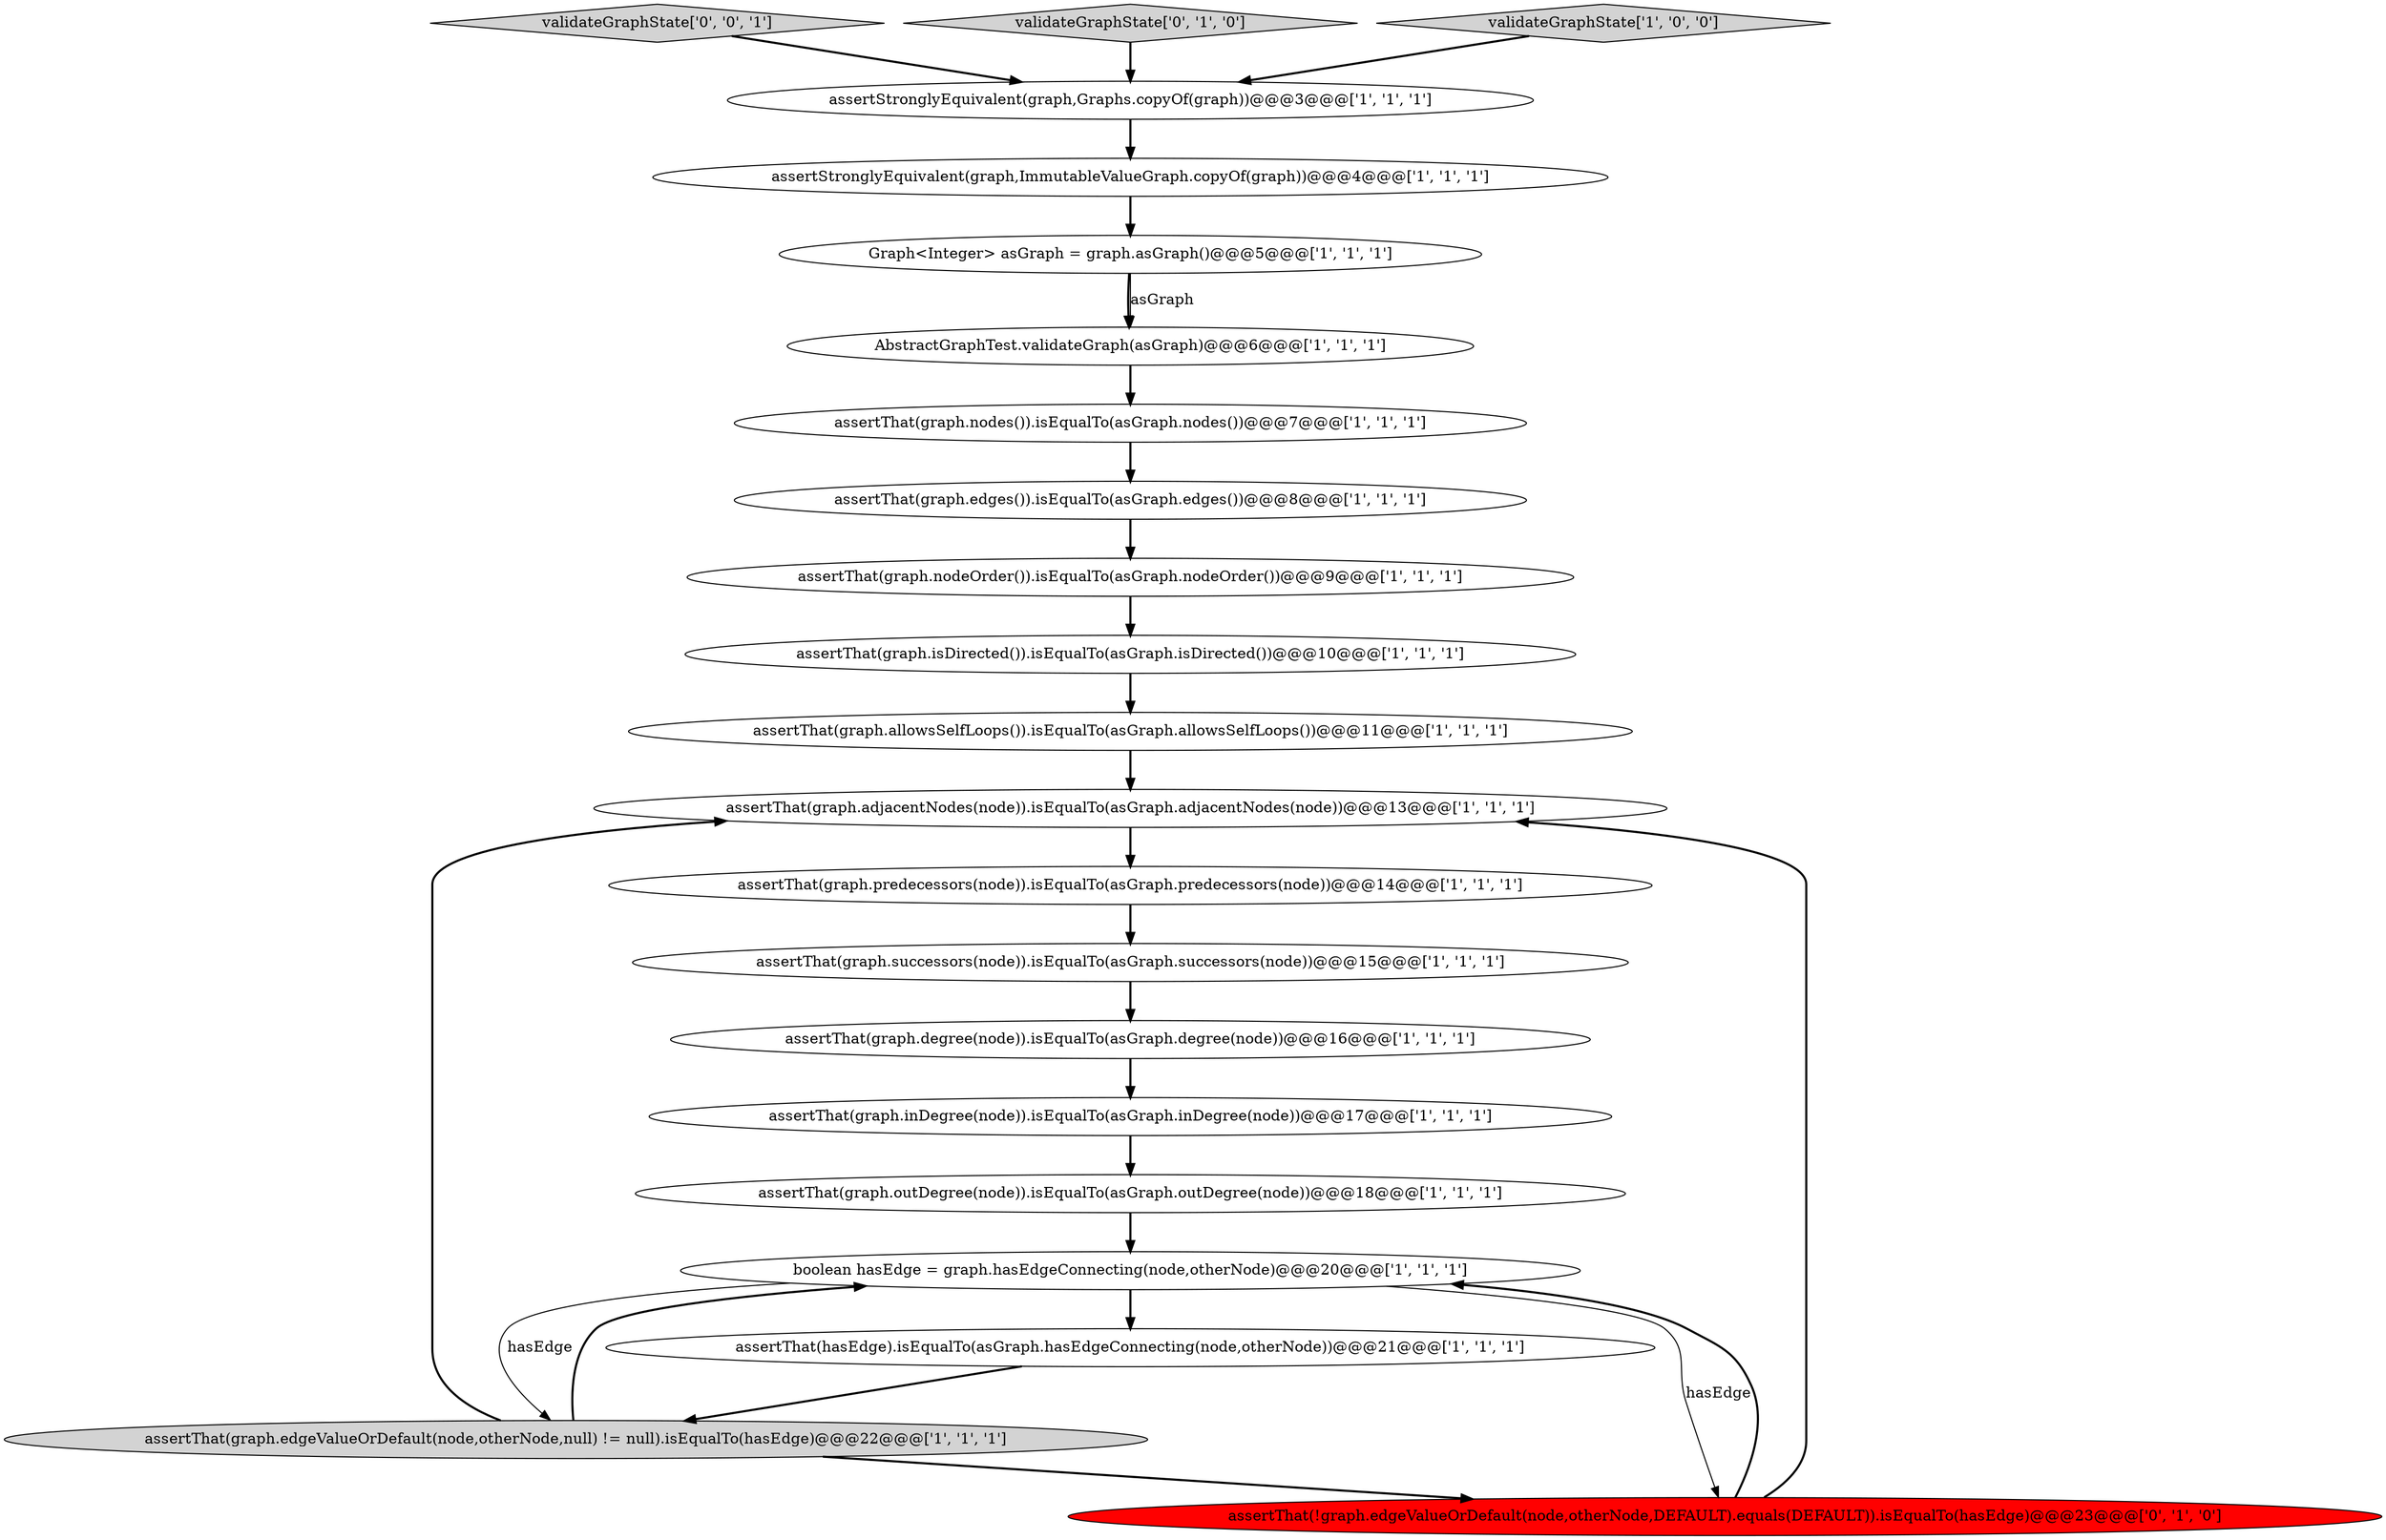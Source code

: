 digraph {
5 [style = filled, label = "assertThat(graph.edges()).isEqualTo(asGraph.edges())@@@8@@@['1', '1', '1']", fillcolor = white, shape = ellipse image = "AAA0AAABBB1BBB"];
3 [style = filled, label = "assertThat(graph.outDegree(node)).isEqualTo(asGraph.outDegree(node))@@@18@@@['1', '1', '1']", fillcolor = white, shape = ellipse image = "AAA0AAABBB1BBB"];
14 [style = filled, label = "assertThat(graph.inDegree(node)).isEqualTo(asGraph.inDegree(node))@@@17@@@['1', '1', '1']", fillcolor = white, shape = ellipse image = "AAA0AAABBB1BBB"];
10 [style = filled, label = "assertThat(graph.edgeValueOrDefault(node,otherNode,null) != null).isEqualTo(hasEdge)@@@22@@@['1', '1', '1']", fillcolor = lightgray, shape = ellipse image = "AAA0AAABBB1BBB"];
11 [style = filled, label = "assertThat(graph.degree(node)).isEqualTo(asGraph.degree(node))@@@16@@@['1', '1', '1']", fillcolor = white, shape = ellipse image = "AAA0AAABBB1BBB"];
8 [style = filled, label = "boolean hasEdge = graph.hasEdgeConnecting(node,otherNode)@@@20@@@['1', '1', '1']", fillcolor = white, shape = ellipse image = "AAA0AAABBB1BBB"];
16 [style = filled, label = "assertThat(graph.allowsSelfLoops()).isEqualTo(asGraph.allowsSelfLoops())@@@11@@@['1', '1', '1']", fillcolor = white, shape = ellipse image = "AAA0AAABBB1BBB"];
18 [style = filled, label = "assertThat(graph.isDirected()).isEqualTo(asGraph.isDirected())@@@10@@@['1', '1', '1']", fillcolor = white, shape = ellipse image = "AAA0AAABBB1BBB"];
12 [style = filled, label = "assertThat(graph.nodes()).isEqualTo(asGraph.nodes())@@@7@@@['1', '1', '1']", fillcolor = white, shape = ellipse image = "AAA0AAABBB1BBB"];
4 [style = filled, label = "assertStronglyEquivalent(graph,ImmutableValueGraph.copyOf(graph))@@@4@@@['1', '1', '1']", fillcolor = white, shape = ellipse image = "AAA0AAABBB1BBB"];
1 [style = filled, label = "assertThat(graph.adjacentNodes(node)).isEqualTo(asGraph.adjacentNodes(node))@@@13@@@['1', '1', '1']", fillcolor = white, shape = ellipse image = "AAA0AAABBB1BBB"];
17 [style = filled, label = "assertThat(hasEdge).isEqualTo(asGraph.hasEdgeConnecting(node,otherNode))@@@21@@@['1', '1', '1']", fillcolor = white, shape = ellipse image = "AAA0AAABBB1BBB"];
21 [style = filled, label = "validateGraphState['0', '0', '1']", fillcolor = lightgray, shape = diamond image = "AAA0AAABBB3BBB"];
15 [style = filled, label = "Graph<Integer> asGraph = graph.asGraph()@@@5@@@['1', '1', '1']", fillcolor = white, shape = ellipse image = "AAA0AAABBB1BBB"];
13 [style = filled, label = "assertThat(graph.nodeOrder()).isEqualTo(asGraph.nodeOrder())@@@9@@@['1', '1', '1']", fillcolor = white, shape = ellipse image = "AAA0AAABBB1BBB"];
19 [style = filled, label = "assertThat(!graph.edgeValueOrDefault(node,otherNode,DEFAULT).equals(DEFAULT)).isEqualTo(hasEdge)@@@23@@@['0', '1', '0']", fillcolor = red, shape = ellipse image = "AAA1AAABBB2BBB"];
9 [style = filled, label = "assertThat(graph.successors(node)).isEqualTo(asGraph.successors(node))@@@15@@@['1', '1', '1']", fillcolor = white, shape = ellipse image = "AAA0AAABBB1BBB"];
7 [style = filled, label = "assertThat(graph.predecessors(node)).isEqualTo(asGraph.predecessors(node))@@@14@@@['1', '1', '1']", fillcolor = white, shape = ellipse image = "AAA0AAABBB1BBB"];
20 [style = filled, label = "validateGraphState['0', '1', '0']", fillcolor = lightgray, shape = diamond image = "AAA0AAABBB2BBB"];
6 [style = filled, label = "validateGraphState['1', '0', '0']", fillcolor = lightgray, shape = diamond image = "AAA0AAABBB1BBB"];
0 [style = filled, label = "assertStronglyEquivalent(graph,Graphs.copyOf(graph))@@@3@@@['1', '1', '1']", fillcolor = white, shape = ellipse image = "AAA0AAABBB1BBB"];
2 [style = filled, label = "AbstractGraphTest.validateGraph(asGraph)@@@6@@@['1', '1', '1']", fillcolor = white, shape = ellipse image = "AAA0AAABBB1BBB"];
14->3 [style = bold, label=""];
17->10 [style = bold, label=""];
15->2 [style = bold, label=""];
12->5 [style = bold, label=""];
9->11 [style = bold, label=""];
21->0 [style = bold, label=""];
11->14 [style = bold, label=""];
8->19 [style = solid, label="hasEdge"];
10->19 [style = bold, label=""];
20->0 [style = bold, label=""];
4->15 [style = bold, label=""];
15->2 [style = solid, label="asGraph"];
6->0 [style = bold, label=""];
1->7 [style = bold, label=""];
19->8 [style = bold, label=""];
2->12 [style = bold, label=""];
7->9 [style = bold, label=""];
8->17 [style = bold, label=""];
19->1 [style = bold, label=""];
10->8 [style = bold, label=""];
16->1 [style = bold, label=""];
0->4 [style = bold, label=""];
3->8 [style = bold, label=""];
5->13 [style = bold, label=""];
8->10 [style = solid, label="hasEdge"];
10->1 [style = bold, label=""];
13->18 [style = bold, label=""];
18->16 [style = bold, label=""];
}
